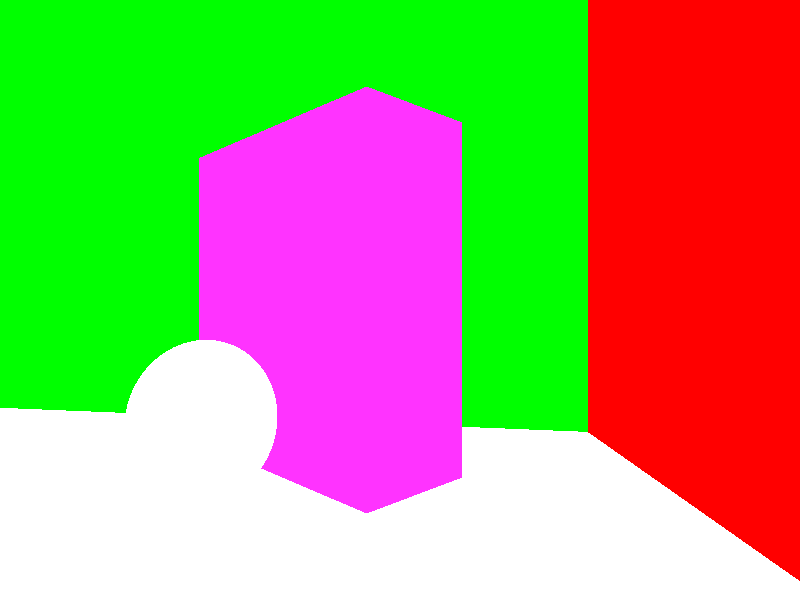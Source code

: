// cs473, ambient occlusion 2
camera {
  location  <0, 0, 14>
  up        <0,  1,  0>
  right     <1.5, 0,  0>
  look_at   <0, 0, 0>
}


light_source {<-5, 3, 0> color rgb <1.0, 1.0, 1.0>}

// floor
plane {<0, 1, 0>, -4
  pigment {color rgb <1, 1, 1>}
  finish {ambient 0.1 diffuse 0.8}
  translate <0, -1, 0>
}

// left wall
plane {<1, 0, 0>, -8
  pigment {color rgb <1, 0, 0>}
  finish {ambient 0.1 diffuse 0.8}
}

// back wall
plane {<0, 0, -1>, 10
  pigment {color rgb <0, 1, 0>}
  finish {ambient 0.1 diffuse 0.8}
  rotate <0, 10, 0>
}

// right wall on the
//plane {<0, 0, -1>, 8
//  pigment {color rgb <0.0, 0.2, 0.2>}
//  finish {ambient 0.4 diffuse 0.8}
//  rotate <0, -20, 0>
//}

// and a few assorted objects
sphere { <0, 0, 0>, 2
  pigment {color rgb <1.0, 1.0, 1.0>}
  finish {ambient 0.2 diffuse 0.8}
  translate <5.5, -3, -1>
}

box { <-2, -5, -5>, <2, 5, 5>
  pigment { color rgb <1.0, 0.2, 1.0>}
  finish {ambient 0.2 diffuse 0.8}
  rotate <0, -45, 0>
  translate <3, 0, -5>
}

